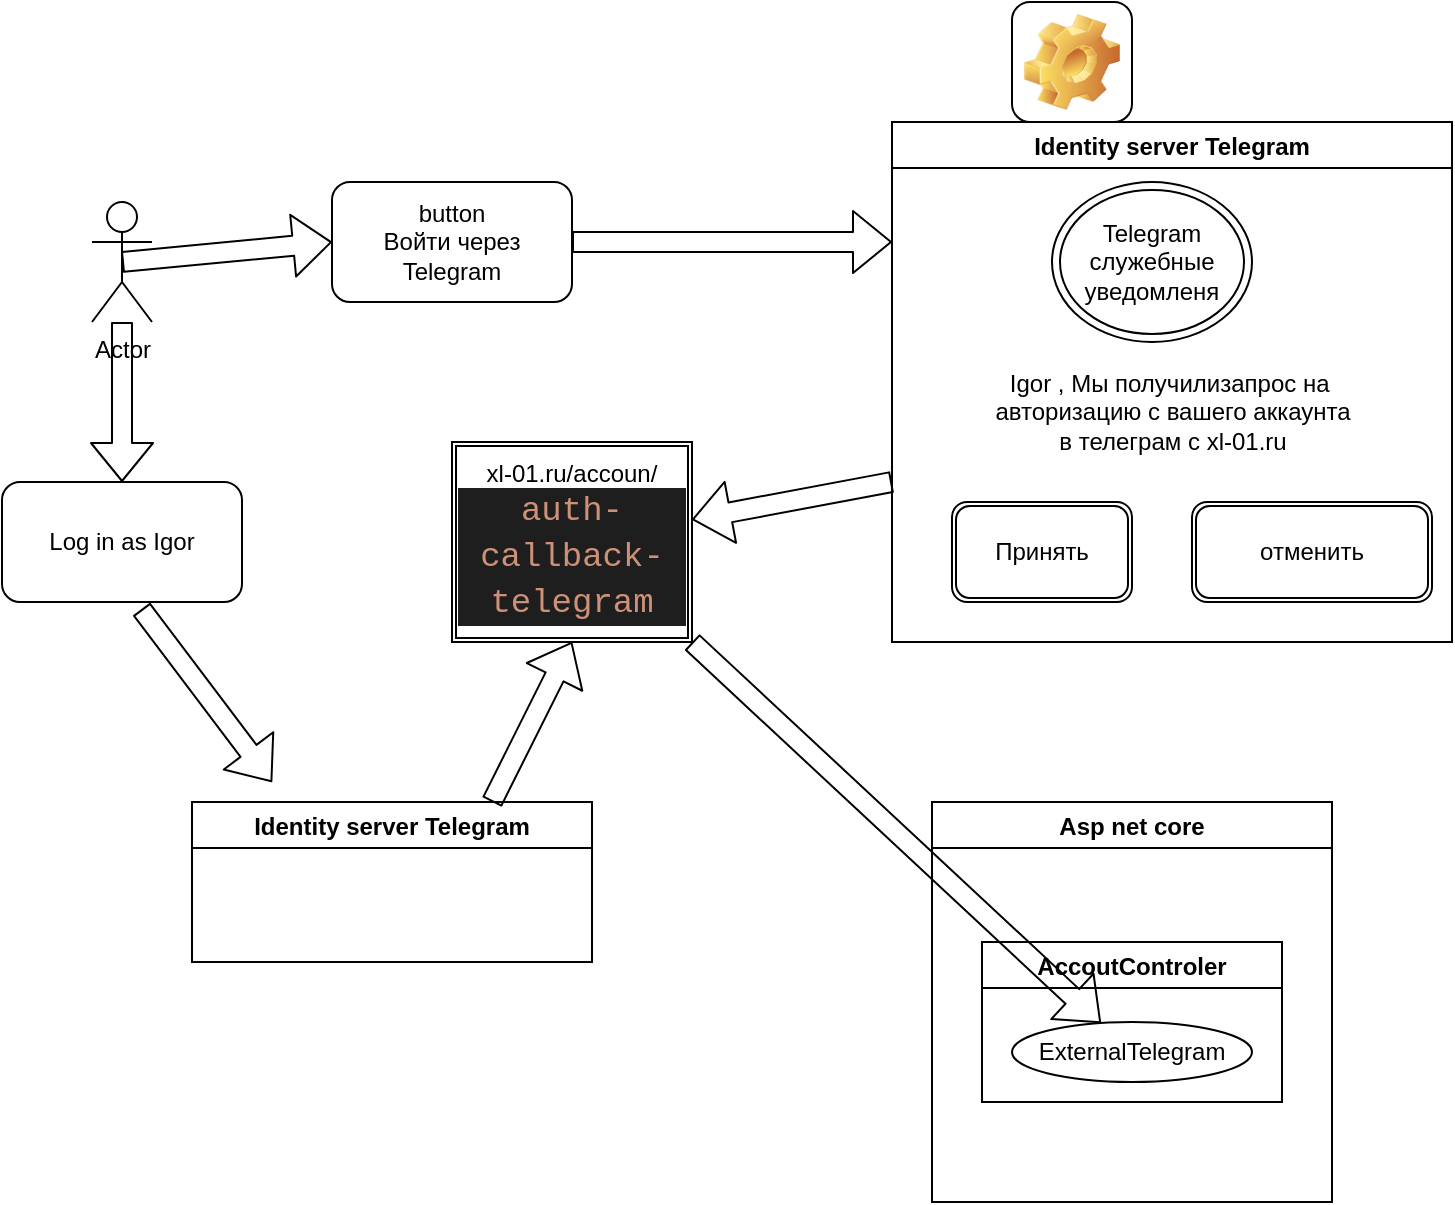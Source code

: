 <mxfile>
    <diagram id="hSW5ul_f754Cf7w855pl" name="Страница 1">
        <mxGraphModel dx="895" dy="543" grid="1" gridSize="10" guides="1" tooltips="1" connect="1" arrows="1" fold="1" page="1" pageScale="1" pageWidth="827" pageHeight="1169" math="0" shadow="0">
            <root>
                <mxCell id="0"/>
                <mxCell id="1" parent="0"/>
                <mxCell id="2" value="Actor" style="shape=umlActor;verticalLabelPosition=bottom;verticalAlign=top;html=1;outlineConnect=0;" vertex="1" parent="1">
                    <mxGeometry x="60" y="100" width="30" height="60" as="geometry"/>
                </mxCell>
                <mxCell id="3" value="button&lt;br&gt;Войти через Telegram" style="rounded=1;whiteSpace=wrap;html=1;" vertex="1" parent="1">
                    <mxGeometry x="180" y="90" width="120" height="60" as="geometry"/>
                </mxCell>
                <mxCell id="4" value="" style="shape=flexArrow;endArrow=classic;html=1;exitX=0.5;exitY=0.5;exitDx=0;exitDy=0;exitPerimeter=0;entryX=0;entryY=0.5;entryDx=0;entryDy=0;" edge="1" parent="1" source="2" target="3">
                    <mxGeometry width="50" height="50" relative="1" as="geometry">
                        <mxPoint x="80" y="170" as="sourcePoint"/>
                        <mxPoint x="130" y="120" as="targetPoint"/>
                    </mxGeometry>
                </mxCell>
                <mxCell id="8" value="Icon" style="icon;html=1;image=img/clipart/Gear_128x128.png" vertex="1" parent="1">
                    <mxGeometry x="520" width="60" height="60" as="geometry"/>
                </mxCell>
                <mxCell id="7" value="Identity server Telegram" style="swimlane;" vertex="1" parent="1">
                    <mxGeometry x="460" y="60" width="280" height="260" as="geometry"/>
                </mxCell>
                <mxCell id="10" value="Telegram служебные&lt;br&gt;уведомленя" style="ellipse;shape=doubleEllipse;whiteSpace=wrap;html=1;" vertex="1" parent="7">
                    <mxGeometry x="80" y="30" width="100" height="80" as="geometry"/>
                </mxCell>
                <mxCell id="11" value="Принять" style="shape=ext;double=1;rounded=1;whiteSpace=wrap;html=1;" vertex="1" parent="7">
                    <mxGeometry x="30" y="190" width="90" height="50" as="geometry"/>
                </mxCell>
                <mxCell id="12" value="отменить" style="shape=ext;double=1;rounded=1;whiteSpace=wrap;html=1;" vertex="1" parent="7">
                    <mxGeometry x="150" y="190" width="120" height="50" as="geometry"/>
                </mxCell>
                <mxCell id="16" value="Igor , Мы получилизапрос на&amp;nbsp;&lt;br&gt;авторизацию с вашего аккаунта&lt;br&gt;в телеграм с xl-01.ru" style="text;html=1;align=center;verticalAlign=middle;resizable=0;points=[];autosize=1;strokeColor=none;fillColor=none;" vertex="1" parent="7">
                    <mxGeometry x="45" y="120" width="190" height="50" as="geometry"/>
                </mxCell>
                <mxCell id="9" value="" style="shape=flexArrow;endArrow=classic;html=1;exitX=1;exitY=0.5;exitDx=0;exitDy=0;" edge="1" parent="1" source="3">
                    <mxGeometry width="50" height="50" relative="1" as="geometry">
                        <mxPoint x="390" y="190" as="sourcePoint"/>
                        <mxPoint x="460" y="120" as="targetPoint"/>
                    </mxGeometry>
                </mxCell>
                <mxCell id="18" value="&lt;span&gt;xl-01.ru/accoun/&lt;/span&gt;&lt;br&gt;&lt;div style=&quot;color: rgb(212 , 212 , 212) ; background-color: rgb(30 , 30 , 30) ; font-family: &amp;#34;fixedsys&amp;#34; , &amp;#34;fira code&amp;#34; , &amp;#34;menlo&amp;#34; , &amp;#34;monaco&amp;#34; , &amp;#34;courier new&amp;#34; , monospace , &amp;#34;consolas&amp;#34; , &amp;#34;courier new&amp;#34; , monospace ; font-size: 17px ; line-height: 23px&quot;&gt;&lt;span style=&quot;color: rgb(206 , 145 , 120)&quot;&gt;auth-callback-telegram&lt;/span&gt;&lt;/div&gt;" style="shape=ext;double=1;rounded=0;whiteSpace=wrap;html=1;" vertex="1" parent="1">
                    <mxGeometry x="240" y="220" width="120" height="100" as="geometry"/>
                </mxCell>
                <mxCell id="19" value="" style="shape=flexArrow;endArrow=classic;html=1;" edge="1" parent="1" target="18">
                    <mxGeometry width="50" height="50" relative="1" as="geometry">
                        <mxPoint x="460" y="240" as="sourcePoint"/>
                        <mxPoint x="440" y="300" as="targetPoint"/>
                    </mxGeometry>
                </mxCell>
                <mxCell id="20" value="Log in as Igor" style="rounded=1;whiteSpace=wrap;html=1;" vertex="1" parent="1">
                    <mxGeometry x="15" y="240" width="120" height="60" as="geometry"/>
                </mxCell>
                <mxCell id="21" value="Identity server Telegram" style="swimlane;" vertex="1" parent="1">
                    <mxGeometry x="110" y="400" width="200" height="80" as="geometry"/>
                </mxCell>
                <mxCell id="23" value="" style="shape=flexArrow;endArrow=classic;html=1;entryX=0.5;entryY=0;entryDx=0;entryDy=0;" edge="1" parent="1" source="2" target="20">
                    <mxGeometry width="50" height="50" relative="1" as="geometry">
                        <mxPoint x="390" y="350" as="sourcePoint"/>
                        <mxPoint x="440" y="300" as="targetPoint"/>
                    </mxGeometry>
                </mxCell>
                <mxCell id="24" value="" style="shape=flexArrow;endArrow=classic;html=1;exitX=0.581;exitY=1.059;exitDx=0;exitDy=0;exitPerimeter=0;" edge="1" parent="1" source="20">
                    <mxGeometry width="50" height="50" relative="1" as="geometry">
                        <mxPoint x="390" y="350" as="sourcePoint"/>
                        <mxPoint x="150" y="390" as="targetPoint"/>
                    </mxGeometry>
                </mxCell>
                <mxCell id="25" value="" style="shape=flexArrow;endArrow=classic;html=1;exitX=0.75;exitY=0;exitDx=0;exitDy=0;entryX=0.5;entryY=1;entryDx=0;entryDy=0;" edge="1" parent="1" source="21" target="18">
                    <mxGeometry width="50" height="50" relative="1" as="geometry">
                        <mxPoint x="390" y="350" as="sourcePoint"/>
                        <mxPoint x="440" y="300" as="targetPoint"/>
                    </mxGeometry>
                </mxCell>
                <mxCell id="26" value="Asp net core" style="swimlane;" vertex="1" parent="1">
                    <mxGeometry x="480" y="400" width="200" height="200" as="geometry"/>
                </mxCell>
                <mxCell id="27" value="AccoutControler" style="swimlane;" vertex="1" parent="26">
                    <mxGeometry x="25" y="70" width="150" height="80" as="geometry"/>
                </mxCell>
                <mxCell id="28" value="ExternalTelegram" style="ellipse;whiteSpace=wrap;html=1;" vertex="1" parent="27">
                    <mxGeometry x="15" y="40" width="120" height="30" as="geometry"/>
                </mxCell>
                <mxCell id="29" value="" style="shape=flexArrow;endArrow=classic;html=1;exitX=1;exitY=1;exitDx=0;exitDy=0;" edge="1" parent="1" source="18" target="28">
                    <mxGeometry width="50" height="50" relative="1" as="geometry">
                        <mxPoint x="390" y="450" as="sourcePoint"/>
                        <mxPoint x="440" y="400" as="targetPoint"/>
                    </mxGeometry>
                </mxCell>
            </root>
        </mxGraphModel>
    </diagram>
</mxfile>